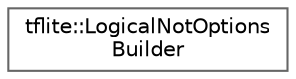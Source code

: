 digraph "Graphical Class Hierarchy"
{
 // LATEX_PDF_SIZE
  bgcolor="transparent";
  edge [fontname=Helvetica,fontsize=10,labelfontname=Helvetica,labelfontsize=10];
  node [fontname=Helvetica,fontsize=10,shape=box,height=0.2,width=0.4];
  rankdir="LR";
  Node0 [id="Node000000",label="tflite::LogicalNotOptions\lBuilder",height=0.2,width=0.4,color="grey40", fillcolor="white", style="filled",URL="$structtflite_1_1_logical_not_options_builder.html",tooltip=" "];
}
